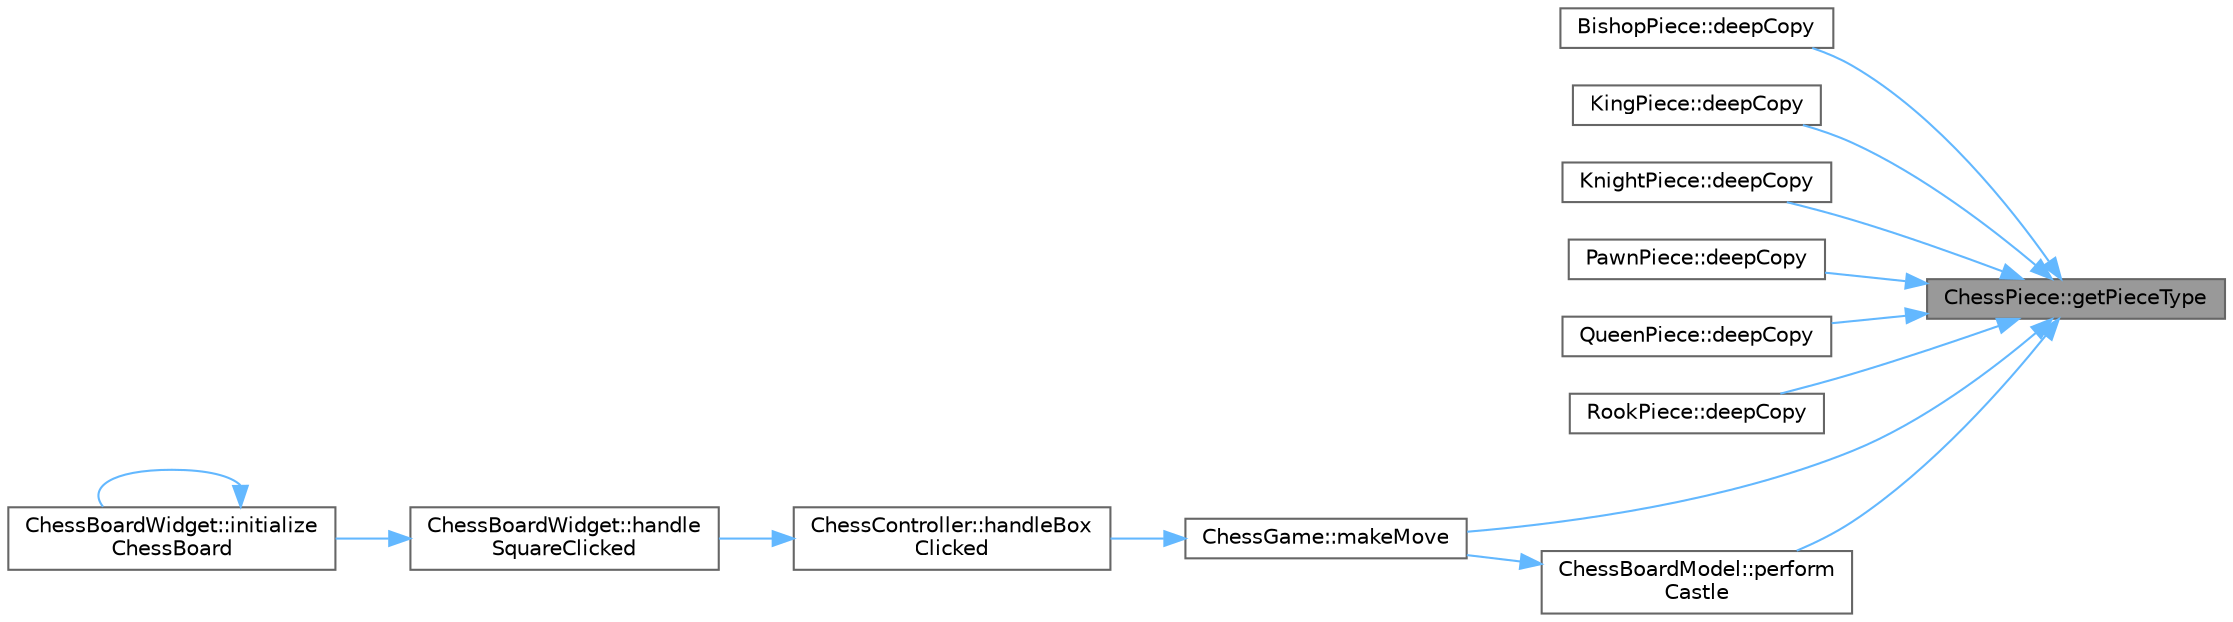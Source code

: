 digraph "ChessPiece::getPieceType"
{
 // LATEX_PDF_SIZE
  bgcolor="transparent";
  edge [fontname=Helvetica,fontsize=10,labelfontname=Helvetica,labelfontsize=10];
  node [fontname=Helvetica,fontsize=10,shape=box,height=0.2,width=0.4];
  rankdir="RL";
  Node1 [id="Node000001",label="ChessPiece::getPieceType",height=0.2,width=0.4,color="gray40", fillcolor="grey60", style="filled", fontcolor="black",tooltip="Gets the type of the chess piece."];
  Node1 -> Node2 [id="edge1_Node000001_Node000002",dir="back",color="steelblue1",style="solid",tooltip=" "];
  Node2 [id="Node000002",label="BishopPiece::deepCopy",height=0.2,width=0.4,color="grey40", fillcolor="white", style="filled",URL="$class_bishop_piece.html#a2d7087885033876140cb201f10bd3908",tooltip="Creates a deep copy of the bishop piece."];
  Node1 -> Node3 [id="edge2_Node000001_Node000003",dir="back",color="steelblue1",style="solid",tooltip=" "];
  Node3 [id="Node000003",label="KingPiece::deepCopy",height=0.2,width=0.4,color="grey40", fillcolor="white", style="filled",URL="$class_king_piece.html#ac6853be0b8551a60b850950f7d2ce289",tooltip="Creates a deep copy of the king piece."];
  Node1 -> Node4 [id="edge3_Node000001_Node000004",dir="back",color="steelblue1",style="solid",tooltip=" "];
  Node4 [id="Node000004",label="KnightPiece::deepCopy",height=0.2,width=0.4,color="grey40", fillcolor="white", style="filled",URL="$class_knight_piece.html#a56597fe941702ca469a763354a67cfdc",tooltip="Creates a deep copy of the knight piece."];
  Node1 -> Node5 [id="edge4_Node000001_Node000005",dir="back",color="steelblue1",style="solid",tooltip=" "];
  Node5 [id="Node000005",label="PawnPiece::deepCopy",height=0.2,width=0.4,color="grey40", fillcolor="white", style="filled",URL="$class_pawn_piece.html#a246b6f86ed7774491bbec0bd2f1e07d0",tooltip="Creates a deep copy of the pawn piece."];
  Node1 -> Node6 [id="edge5_Node000001_Node000006",dir="back",color="steelblue1",style="solid",tooltip=" "];
  Node6 [id="Node000006",label="QueenPiece::deepCopy",height=0.2,width=0.4,color="grey40", fillcolor="white", style="filled",URL="$class_queen_piece.html#af587ae9eca39172bfe845e022aca0414",tooltip="Creates a deep copy of the queen piece."];
  Node1 -> Node7 [id="edge6_Node000001_Node000007",dir="back",color="steelblue1",style="solid",tooltip=" "];
  Node7 [id="Node000007",label="RookPiece::deepCopy",height=0.2,width=0.4,color="grey40", fillcolor="white", style="filled",URL="$class_rook_piece.html#aa62634839acb6e58e3465a90ebce2494",tooltip="Creates a deep copy of the rook piece."];
  Node1 -> Node8 [id="edge7_Node000001_Node000008",dir="back",color="steelblue1",style="solid",tooltip=" "];
  Node8 [id="Node000008",label="ChessGame::makeMove",height=0.2,width=0.4,color="grey40", fillcolor="white", style="filled",URL="$class_chess_game.html#ac6d0b5e0ac325a23fa4f82570835344b",tooltip="Makes a move on the chessboard."];
  Node8 -> Node9 [id="edge8_Node000008_Node000009",dir="back",color="steelblue1",style="solid",tooltip=" "];
  Node9 [id="Node000009",label="ChessController::handleBox\lClicked",height=0.2,width=0.4,color="grey40", fillcolor="white", style="filled",URL="$class_chess_controller.html#a39a0b8f5fd5ea736c1c0b00297de638a",tooltip="Handles the click event on a chessboard box."];
  Node9 -> Node10 [id="edge9_Node000009_Node000010",dir="back",color="steelblue1",style="solid",tooltip=" "];
  Node10 [id="Node000010",label="ChessBoardWidget::handle\lSquareClicked",height=0.2,width=0.4,color="grey40", fillcolor="white", style="filled",URL="$class_chess_board_widget.html#a4908fafe4bd7fb814d8767534eb85fa5",tooltip="Handles the click event on a chessboard square."];
  Node10 -> Node11 [id="edge10_Node000010_Node000011",dir="back",color="steelblue1",style="solid",tooltip=" "];
  Node11 [id="Node000011",label="ChessBoardWidget::initialize\lChessBoard",height=0.2,width=0.4,color="grey40", fillcolor="white", style="filled",URL="$class_chess_board_widget.html#a465e9c198c5511ffca7ebd5d741643cb",tooltip="Initializes the chessboard and starts the game."];
  Node11 -> Node11 [id="edge11_Node000011_Node000011",dir="back",color="steelblue1",style="solid",tooltip=" "];
  Node1 -> Node12 [id="edge12_Node000001_Node000012",dir="back",color="steelblue1",style="solid",tooltip=" "];
  Node12 [id="Node000012",label="ChessBoardModel::perform\lCastle",height=0.2,width=0.4,color="grey40", fillcolor="white", style="filled",URL="$class_chess_board_model.html#a6bd7d6b4aaeae246f27660baebec7272",tooltip="Performs castling for the specified player."];
  Node12 -> Node8 [id="edge13_Node000012_Node000008",dir="back",color="steelblue1",style="solid",tooltip=" "];
}
